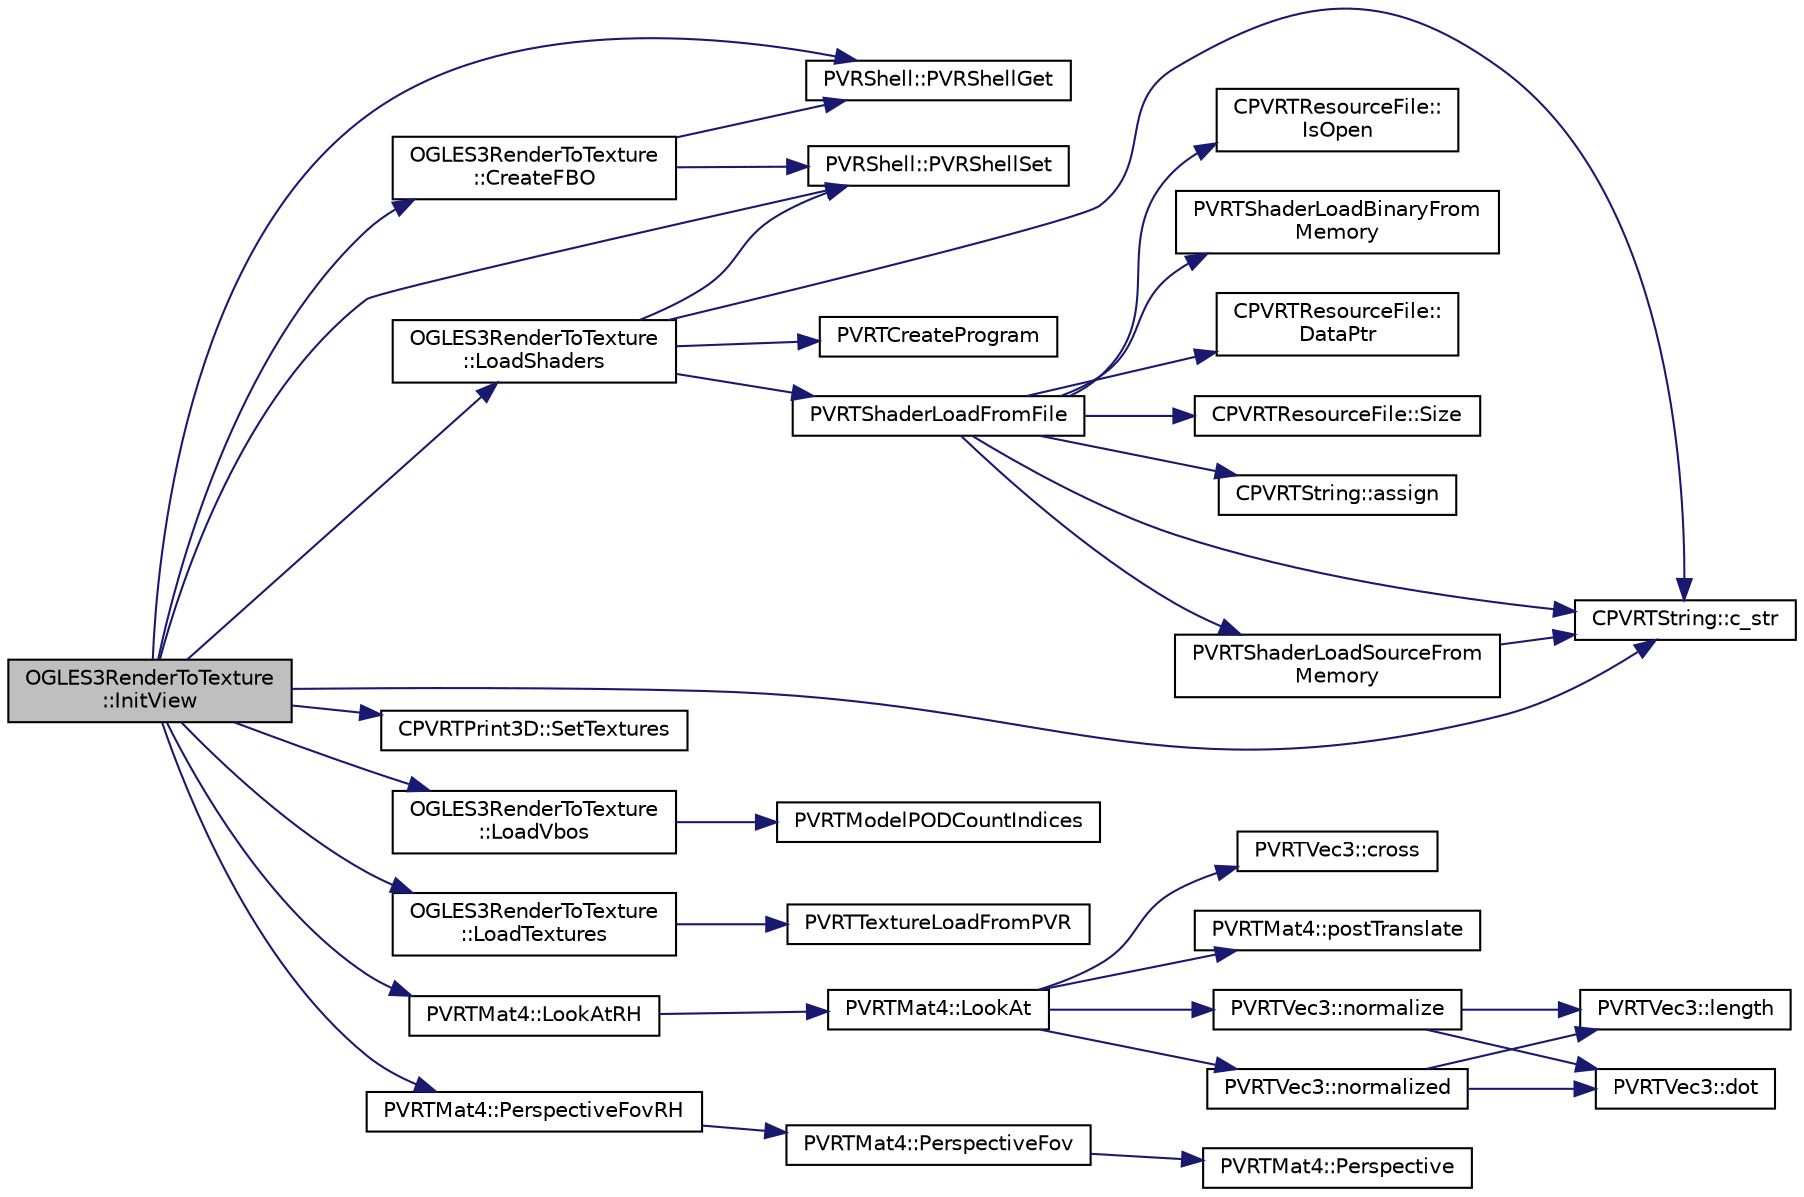 digraph "OGLES3RenderToTexture::InitView"
{
  edge [fontname="Helvetica",fontsize="10",labelfontname="Helvetica",labelfontsize="10"];
  node [fontname="Helvetica",fontsize="10",shape=record];
  rankdir="LR";
  Node1 [label="OGLES3RenderToTexture\l::InitView",height=0.2,width=0.4,color="black", fillcolor="grey75", style="filled", fontcolor="black"];
  Node1 -> Node2 [color="midnightblue",fontsize="10",style="solid"];
  Node2 [label="PVRShell::PVRShellGet",height=0.2,width=0.4,color="black", fillcolor="white", style="filled",URL="$class_p_v_r_shell.html#ad58b00376cdae7a8aeea41fc17367bfd",tooltip="This function is used to get parameters from the PVRShell. It can be called from anywhere in the prog..."];
  Node1 -> Node3 [color="midnightblue",fontsize="10",style="solid"];
  Node3 [label="CPVRTPrint3D::SetTextures",height=0.2,width=0.4,color="black", fillcolor="white", style="filled",URL="$class_c_p_v_r_t_print3_d.html#a83a1fbe0a34d14a6a0d206b1e555dda7",tooltip="Initialization and texture upload of default font data. Should be called only once for a Print3D obje..."];
  Node1 -> Node4 [color="midnightblue",fontsize="10",style="solid"];
  Node4 [label="PVRShell::PVRShellSet",height=0.2,width=0.4,color="black", fillcolor="white", style="filled",URL="$class_p_v_r_shell.html#afe4052dde87d659948defdd63529eee6",tooltip="This function is used to pass preferences to the PVRShell. If used, this function must be called from..."];
  Node1 -> Node5 [color="midnightblue",fontsize="10",style="solid"];
  Node5 [label="OGLES3RenderToTexture\l::LoadVbos",height=0.2,width=0.4,color="black", fillcolor="white", style="filled",URL="$class_o_g_l_e_s3_render_to_texture.html#a56ad6ceb05bf5a197e0ad4fdebd0d518"];
  Node5 -> Node6 [color="midnightblue",fontsize="10",style="solid"];
  Node6 [label="PVRTModelPODCountIndices",height=0.2,width=0.4,color="black", fillcolor="white", style="filled",URL="$_p_v_r_t_model_p_o_d_8h.html#a30211d755b5779ba7f85269a248b9254"];
  Node1 -> Node7 [color="midnightblue",fontsize="10",style="solid"];
  Node7 [label="CPVRTString::c_str",height=0.2,width=0.4,color="black", fillcolor="white", style="filled",URL="$class_c_p_v_r_t_string.html#aabd1f2848c4b1d65e7418b264502687d",tooltip="Returns a const char* pointer of the string. "];
  Node1 -> Node8 [color="midnightblue",fontsize="10",style="solid"];
  Node8 [label="OGLES3RenderToTexture\l::LoadTextures",height=0.2,width=0.4,color="black", fillcolor="white", style="filled",URL="$class_o_g_l_e_s3_render_to_texture.html#a1a9322b39c812a063fe8ccf41564837b"];
  Node8 -> Node9 [color="midnightblue",fontsize="10",style="solid"];
  Node9 [label="PVRTTextureLoadFromPVR",height=0.2,width=0.4,color="black", fillcolor="white", style="filled",URL="$group___a_p_i___o_g_l_e_s.html#ga6eecac4c871ba7ccdd0ef4b057a7d596",tooltip="Allows textures to be stored in binary PVR files and loaded in. Can load parts of a mipmaped texture ..."];
  Node1 -> Node10 [color="midnightblue",fontsize="10",style="solid"];
  Node10 [label="OGLES3RenderToTexture\l::LoadShaders",height=0.2,width=0.4,color="black", fillcolor="white", style="filled",URL="$class_o_g_l_e_s3_render_to_texture.html#a07a71ae7f4e29cda31d4a3863869bf02"];
  Node10 -> Node11 [color="midnightblue",fontsize="10",style="solid"];
  Node11 [label="PVRTShaderLoadFromFile",height=0.2,width=0.4,color="black", fillcolor="white", style="filled",URL="$group___a_p_i___o_g_l_e_s2.html#ga568b6b49364c381f51f873e86d125138",tooltip="Loads a shader file into memory and passes it to the GL. It also passes defines that need to be pre-a..."];
  Node11 -> Node12 [color="midnightblue",fontsize="10",style="solid"];
  Node12 [label="CPVRTResourceFile::\lIsOpen",height=0.2,width=0.4,color="black", fillcolor="white", style="filled",URL="$class_c_p_v_r_t_resource_file.html#a484df820e9829438c0601bbc0aef7797",tooltip="Is the file open. "];
  Node11 -> Node13 [color="midnightblue",fontsize="10",style="solid"];
  Node13 [label="PVRTShaderLoadBinaryFrom\lMemory",height=0.2,width=0.4,color="black", fillcolor="white", style="filled",URL="$group___a_p_i___o_g_l_e_s2.html#gaeae857167097428a210514c0695a3ac7",tooltip="Takes a shader binary from memory and passes it to the GL. "];
  Node11 -> Node14 [color="midnightblue",fontsize="10",style="solid"];
  Node14 [label="CPVRTResourceFile::\lDataPtr",height=0.2,width=0.4,color="black", fillcolor="white", style="filled",URL="$class_c_p_v_r_t_resource_file.html#af3da413665ad9e932ae95676f3605781",tooltip="Returns a pointer to the file data. If the data is expected to be a string don&#39;t assume that it is nu..."];
  Node11 -> Node15 [color="midnightblue",fontsize="10",style="solid"];
  Node15 [label="CPVRTResourceFile::Size",height=0.2,width=0.4,color="black", fillcolor="white", style="filled",URL="$class_c_p_v_r_t_resource_file.html#adfd470f542fd27ee904966b116afd617",tooltip="Returns the size of the opened file. "];
  Node11 -> Node16 [color="midnightblue",fontsize="10",style="solid"];
  Node16 [label="CPVRTString::assign",height=0.2,width=0.4,color="black", fillcolor="white", style="filled",URL="$class_c_p_v_r_t_string.html#ada0fed209f3ddcb45cde07eff41b718a",tooltip="Assigns the string to the string _Ptr. "];
  Node11 -> Node7 [color="midnightblue",fontsize="10",style="solid"];
  Node11 -> Node17 [color="midnightblue",fontsize="10",style="solid"];
  Node17 [label="PVRTShaderLoadSourceFrom\lMemory",height=0.2,width=0.4,color="black", fillcolor="white", style="filled",URL="$group___a_p_i___o_g_l_e_s2.html#ga01702688579886d94df09c62817fab6c",tooltip="Loads a shader source code into memory and compiles it. It also pre-appends the array of defines that..."];
  Node17 -> Node7 [color="midnightblue",fontsize="10",style="solid"];
  Node10 -> Node18 [color="midnightblue",fontsize="10",style="solid"];
  Node18 [label="PVRTCreateProgram",height=0.2,width=0.4,color="black", fillcolor="white", style="filled",URL="$group___a_p_i___o_g_l_e_s2.html#ga47ba5cd4baf3d8541e222081b521d5c6",tooltip="Links a shader program. "];
  Node10 -> Node4 [color="midnightblue",fontsize="10",style="solid"];
  Node10 -> Node7 [color="midnightblue",fontsize="10",style="solid"];
  Node1 -> Node19 [color="midnightblue",fontsize="10",style="solid"];
  Node19 [label="OGLES3RenderToTexture\l::CreateFBO",height=0.2,width=0.4,color="black", fillcolor="white", style="filled",URL="$class_o_g_l_e_s3_render_to_texture.html#a859d587020381ddbac554693c44bab56"];
  Node19 -> Node2 [color="midnightblue",fontsize="10",style="solid"];
  Node19 -> Node4 [color="midnightblue",fontsize="10",style="solid"];
  Node1 -> Node20 [color="midnightblue",fontsize="10",style="solid"];
  Node20 [label="PVRTMat4::LookAtRH",height=0.2,width=0.4,color="black", fillcolor="white", style="filled",URL="$struct_p_v_r_t_mat4.html#a2c91f861b78d38e0f9ea3c6728a0b03a",tooltip="Create a look-at view matrix for a right hand coordinate system. "];
  Node20 -> Node21 [color="midnightblue",fontsize="10",style="solid"];
  Node21 [label="PVRTMat4::LookAt",height=0.2,width=0.4,color="black", fillcolor="white", style="filled",URL="$struct_p_v_r_t_mat4.html#a499e05ac090b56a6c9478b254d68cab5",tooltip="Create a look-at view matrix. "];
  Node21 -> Node22 [color="midnightblue",fontsize="10",style="solid"];
  Node22 [label="PVRTVec3::normalize",height=0.2,width=0.4,color="black", fillcolor="white", style="filled",URL="$struct_p_v_r_t_vec3.html#a18fbcf5025ed7c64bb00ba27f94302a4",tooltip="normalizes the vector "];
  Node22 -> Node23 [color="midnightblue",fontsize="10",style="solid"];
  Node23 [label="PVRTVec3::dot",height=0.2,width=0.4,color="black", fillcolor="white", style="filled",URL="$struct_p_v_r_t_vec3.html#af9156c21175c3f3b04fb11295f336623",tooltip="calculate the scalar product of two PVRTVec3s "];
  Node22 -> Node24 [color="midnightblue",fontsize="10",style="solid"];
  Node24 [label="PVRTVec3::length",height=0.2,width=0.4,color="black", fillcolor="white", style="filled",URL="$struct_p_v_r_t_vec3.html#aa2c1f573d504ea9ebe52d112cfd91222",tooltip="calculates the magnitude of the vector "];
  Node21 -> Node25 [color="midnightblue",fontsize="10",style="solid"];
  Node25 [label="PVRTVec3::cross",height=0.2,width=0.4,color="black", fillcolor="white", style="filled",URL="$struct_p_v_r_t_vec3.html#ae5c0781b20ea9945ba92567e77782b92",tooltip="calculate the cross product of two PVRTVec3s "];
  Node21 -> Node26 [color="midnightblue",fontsize="10",style="solid"];
  Node26 [label="PVRTVec3::normalized",height=0.2,width=0.4,color="black", fillcolor="white", style="filled",URL="$struct_p_v_r_t_vec3.html#ac5c54e180c246587037d2f7fa2c4d12d",tooltip="returns a normalized vector of the same direction as this vector "];
  Node26 -> Node23 [color="midnightblue",fontsize="10",style="solid"];
  Node26 -> Node24 [color="midnightblue",fontsize="10",style="solid"];
  Node21 -> Node27 [color="midnightblue",fontsize="10",style="solid"];
  Node27 [label="PVRTMat4::postTranslate",height=0.2,width=0.4,color="black", fillcolor="white", style="filled",URL="$struct_p_v_r_t_mat4.html#a53a4cffcb0692d8c7d8bc180d8235a8d",tooltip="Alters the translation component of the transformation matrix. "];
  Node1 -> Node28 [color="midnightblue",fontsize="10",style="solid"];
  Node28 [label="PVRTMat4::PerspectiveFovRH",height=0.2,width=0.4,color="black", fillcolor="white", style="filled",URL="$struct_p_v_r_t_mat4.html#a614e5b42b69d123e1969e33ad8ae0e81",tooltip="Create a perspective matrix for a right hand coordinate system. "];
  Node28 -> Node29 [color="midnightblue",fontsize="10",style="solid"];
  Node29 [label="PVRTMat4::PerspectiveFov",height=0.2,width=0.4,color="black", fillcolor="white", style="filled",URL="$struct_p_v_r_t_mat4.html#a9e6ccece8c34673154a72f993d10529b",tooltip="Perspective calculation where field of view is used instead of near plane dimensions. "];
  Node29 -> Node30 [color="midnightblue",fontsize="10",style="solid"];
  Node30 [label="PVRTMat4::Perspective",height=0.2,width=0.4,color="black", fillcolor="white", style="filled",URL="$struct_p_v_r_t_mat4.html#af03e5074ed794e142237cd9452f0e054",tooltip="Create a perspective matrix. "];
}
